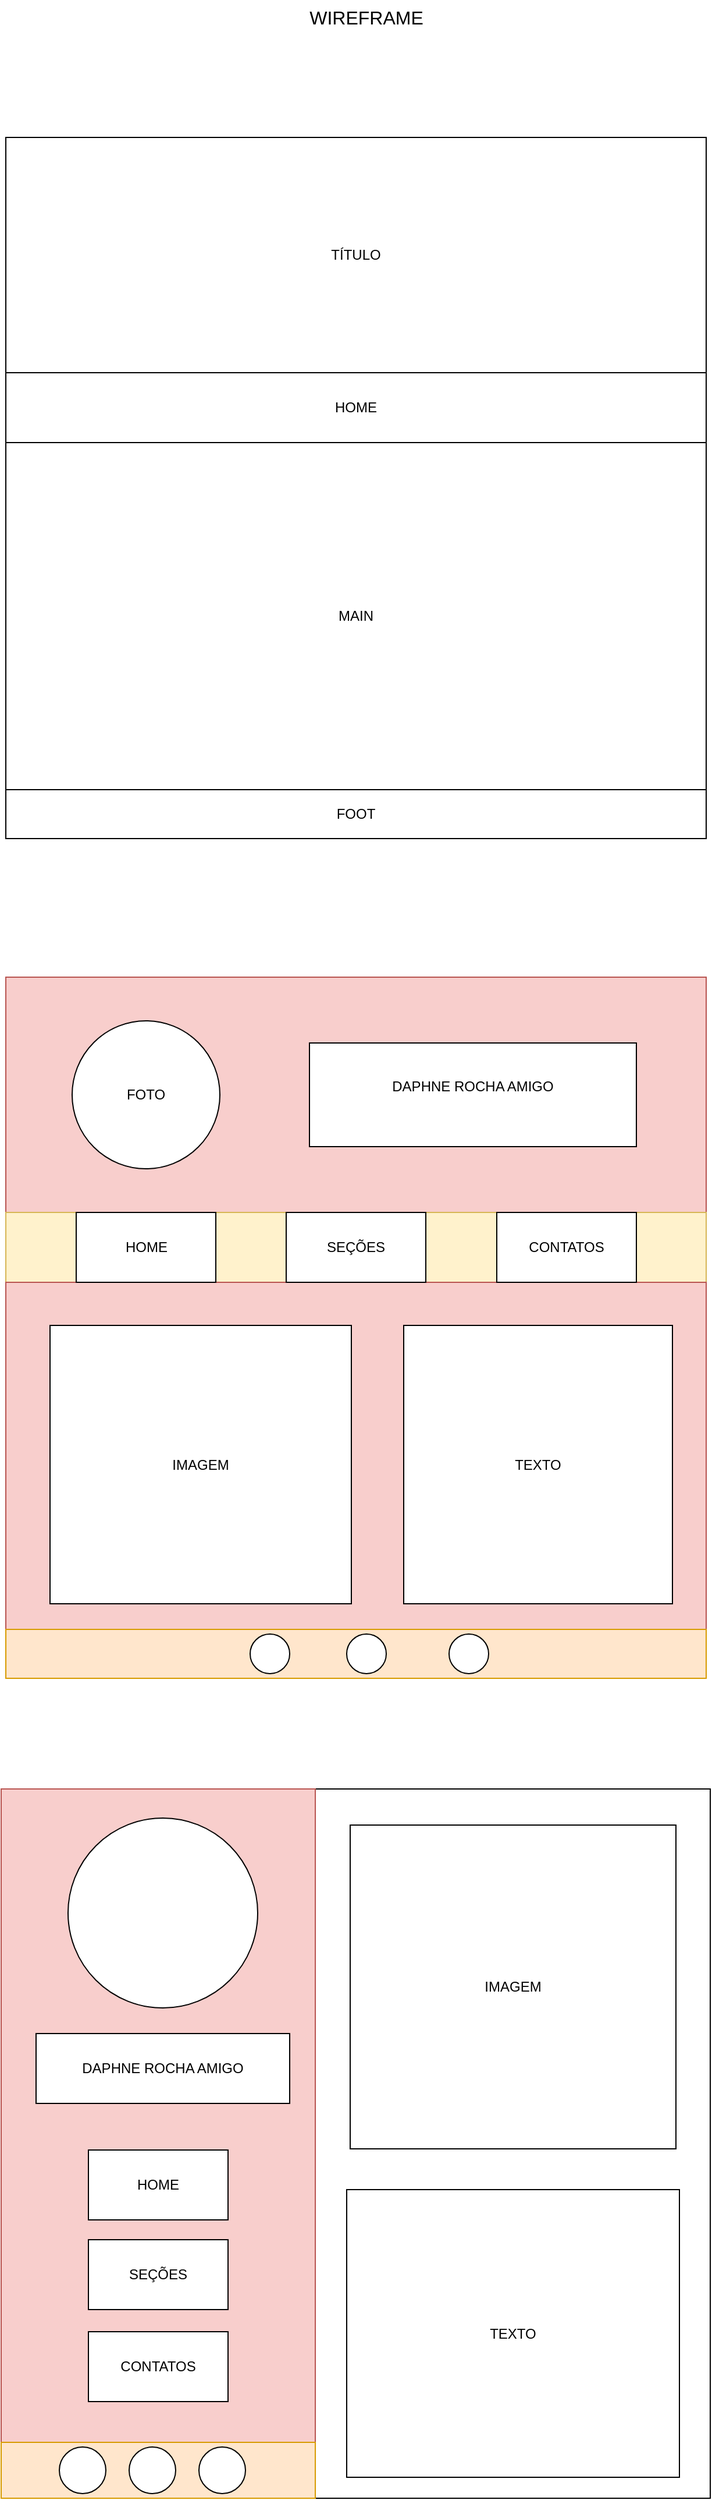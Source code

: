 <mxfile version="24.0.5" type="device">
  <diagram name="Página-1" id="JEaS9K3M2zUAlHg1lE_-">
    <mxGraphModel dx="1112" dy="1220" grid="0" gridSize="10" guides="1" tooltips="1" connect="1" arrows="1" fold="1" page="0" pageScale="1" pageWidth="827" pageHeight="1169" math="0" shadow="0">
      <root>
        <mxCell id="0" />
        <mxCell id="1" parent="0" />
        <mxCell id="Xy8fWTTqxwlZziDmZR1W-1" value="" style="whiteSpace=wrap;html=1;aspect=fixed;" vertex="1" parent="1">
          <mxGeometry x="-101" y="-212" width="602" height="602" as="geometry" />
        </mxCell>
        <mxCell id="Xy8fWTTqxwlZziDmZR1W-2" value="TÍTULO" style="rounded=0;whiteSpace=wrap;html=1;" vertex="1" parent="1">
          <mxGeometry x="-101" y="-212" width="602" height="202" as="geometry" />
        </mxCell>
        <mxCell id="Xy8fWTTqxwlZziDmZR1W-3" value="HOME" style="rounded=0;whiteSpace=wrap;html=1;" vertex="1" parent="1">
          <mxGeometry x="-101" y="-10" width="602" height="60" as="geometry" />
        </mxCell>
        <mxCell id="Xy8fWTTqxwlZziDmZR1W-4" value="MAIN" style="rounded=0;whiteSpace=wrap;html=1;" vertex="1" parent="1">
          <mxGeometry x="-101" y="50" width="602" height="298" as="geometry" />
        </mxCell>
        <mxCell id="Xy8fWTTqxwlZziDmZR1W-5" value="FOOT" style="rounded=0;whiteSpace=wrap;html=1;" vertex="1" parent="1">
          <mxGeometry x="-101" y="348" width="602" height="42" as="geometry" />
        </mxCell>
        <mxCell id="Xy8fWTTqxwlZziDmZR1W-6" value="" style="whiteSpace=wrap;html=1;aspect=fixed;" vertex="1" parent="1">
          <mxGeometry x="-101" y="509" width="602" height="602" as="geometry" />
        </mxCell>
        <mxCell id="Xy8fWTTqxwlZziDmZR1W-7" value="" style="rounded=0;whiteSpace=wrap;html=1;fillColor=#f8cecc;strokeColor=#b85450;" vertex="1" parent="1">
          <mxGeometry x="-101" y="509" width="602" height="202" as="geometry" />
        </mxCell>
        <mxCell id="Xy8fWTTqxwlZziDmZR1W-8" value="HOME" style="rounded=0;whiteSpace=wrap;html=1;fillColor=#fff2cc;strokeColor=#d6b656;" vertex="1" parent="1">
          <mxGeometry x="-101" y="711" width="602" height="60" as="geometry" />
        </mxCell>
        <mxCell id="Xy8fWTTqxwlZziDmZR1W-9" value="" style="rounded=0;whiteSpace=wrap;html=1;fillColor=#f8cecc;strokeColor=#b85450;" vertex="1" parent="1">
          <mxGeometry x="-101" y="771" width="602" height="298" as="geometry" />
        </mxCell>
        <mxCell id="Xy8fWTTqxwlZziDmZR1W-10" value="" style="rounded=0;whiteSpace=wrap;html=1;fillColor=#ffe6cc;strokeColor=#d79b00;" vertex="1" parent="1">
          <mxGeometry x="-101" y="1069" width="602" height="42" as="geometry" />
        </mxCell>
        <mxCell id="Xy8fWTTqxwlZziDmZR1W-11" value="FOTO" style="ellipse;whiteSpace=wrap;html=1;aspect=fixed;" vertex="1" parent="1">
          <mxGeometry x="-44" y="546.5" width="127" height="127" as="geometry" />
        </mxCell>
        <mxCell id="Xy8fWTTqxwlZziDmZR1W-12" value="&#xa;&lt;span style=&quot;color: rgb(0, 0, 0); font-family: Helvetica; font-size: 12px; font-style: normal; font-variant-ligatures: normal; font-variant-caps: normal; font-weight: 400; letter-spacing: normal; orphans: 2; text-align: center; text-indent: 0px; text-transform: none; widows: 2; word-spacing: 0px; -webkit-text-stroke-width: 0px; white-space: normal; background-color: rgb(255, 255, 255); text-decoration-thickness: initial; text-decoration-style: initial; text-decoration-color: initial; display: inline !important; float: none;&quot;&gt;DAPHNE ROCHA AMIGO&lt;/span&gt;&#xa;&#xa;" style="rounded=0;whiteSpace=wrap;html=1;" vertex="1" parent="1">
          <mxGeometry x="160" y="565.5" width="281" height="89" as="geometry" />
        </mxCell>
        <mxCell id="Xy8fWTTqxwlZziDmZR1W-13" value="HOME" style="rounded=0;whiteSpace=wrap;html=1;" vertex="1" parent="1">
          <mxGeometry x="-40.5" y="711" width="120" height="60" as="geometry" />
        </mxCell>
        <mxCell id="Xy8fWTTqxwlZziDmZR1W-14" value="SEÇÕES" style="rounded=0;whiteSpace=wrap;html=1;" vertex="1" parent="1">
          <mxGeometry x="140" y="711" width="120" height="60" as="geometry" />
        </mxCell>
        <mxCell id="Xy8fWTTqxwlZziDmZR1W-15" value="CONTATOS" style="rounded=0;whiteSpace=wrap;html=1;" vertex="1" parent="1">
          <mxGeometry x="321" y="711" width="120" height="60" as="geometry" />
        </mxCell>
        <mxCell id="Xy8fWTTqxwlZziDmZR1W-16" value="IMAGEM" style="rounded=0;whiteSpace=wrap;html=1;" vertex="1" parent="1">
          <mxGeometry x="-63" y="808" width="259" height="239" as="geometry" />
        </mxCell>
        <mxCell id="Xy8fWTTqxwlZziDmZR1W-17" value="TEXTO" style="rounded=0;whiteSpace=wrap;html=1;" vertex="1" parent="1">
          <mxGeometry x="241" y="808" width="231" height="239" as="geometry" />
        </mxCell>
        <mxCell id="Xy8fWTTqxwlZziDmZR1W-18" value="" style="ellipse;whiteSpace=wrap;html=1;aspect=fixed;" vertex="1" parent="1">
          <mxGeometry x="109" y="1073" width="34" height="34" as="geometry" />
        </mxCell>
        <mxCell id="Xy8fWTTqxwlZziDmZR1W-19" value="" style="ellipse;whiteSpace=wrap;html=1;aspect=fixed;" vertex="1" parent="1">
          <mxGeometry x="192" y="1073" width="34" height="34" as="geometry" />
        </mxCell>
        <mxCell id="Xy8fWTTqxwlZziDmZR1W-20" value="" style="ellipse;whiteSpace=wrap;html=1;aspect=fixed;" vertex="1" parent="1">
          <mxGeometry x="280" y="1073" width="34" height="34" as="geometry" />
        </mxCell>
        <mxCell id="Xy8fWTTqxwlZziDmZR1W-38" value="" style="whiteSpace=wrap;html=1;aspect=fixed;" vertex="1" parent="1">
          <mxGeometry x="-104.5" y="1206" width="609" height="609" as="geometry" />
        </mxCell>
        <mxCell id="Xy8fWTTqxwlZziDmZR1W-39" value="" style="rounded=0;whiteSpace=wrap;html=1;fillColor=#f8cecc;strokeColor=#b85450;" vertex="1" parent="1">
          <mxGeometry x="-105" y="1206" width="270" height="609" as="geometry" />
        </mxCell>
        <mxCell id="Xy8fWTTqxwlZziDmZR1W-40" value="" style="ellipse;whiteSpace=wrap;html=1;aspect=fixed;" vertex="1" parent="1">
          <mxGeometry x="-47.5" y="1231" width="163" height="163" as="geometry" />
        </mxCell>
        <mxCell id="Xy8fWTTqxwlZziDmZR1W-41" value="DAPHNE ROCHA AMIGO" style="rounded=0;whiteSpace=wrap;html=1;" vertex="1" parent="1">
          <mxGeometry x="-75" y="1416" width="218" height="60" as="geometry" />
        </mxCell>
        <mxCell id="Xy8fWTTqxwlZziDmZR1W-42" value="HOME" style="rounded=0;whiteSpace=wrap;html=1;" vertex="1" parent="1">
          <mxGeometry x="-30" y="1516" width="120" height="60" as="geometry" />
        </mxCell>
        <mxCell id="Xy8fWTTqxwlZziDmZR1W-43" value="SEÇÕES" style="rounded=0;whiteSpace=wrap;html=1;" vertex="1" parent="1">
          <mxGeometry x="-30" y="1593" width="120" height="60" as="geometry" />
        </mxCell>
        <mxCell id="Xy8fWTTqxwlZziDmZR1W-44" value="CONTATOS" style="rounded=0;whiteSpace=wrap;html=1;" vertex="1" parent="1">
          <mxGeometry x="-30" y="1672" width="120" height="60" as="geometry" />
        </mxCell>
        <mxCell id="Xy8fWTTqxwlZziDmZR1W-45" value="IMAGEM" style="rounded=0;whiteSpace=wrap;html=1;" vertex="1" parent="1">
          <mxGeometry x="195" y="1237" width="280" height="278" as="geometry" />
        </mxCell>
        <mxCell id="Xy8fWTTqxwlZziDmZR1W-47" value="TEXTO" style="rounded=0;whiteSpace=wrap;html=1;" vertex="1" parent="1">
          <mxGeometry x="192" y="1550" width="286" height="247" as="geometry" />
        </mxCell>
        <mxCell id="Xy8fWTTqxwlZziDmZR1W-49" value="" style="rounded=0;whiteSpace=wrap;html=1;fillColor=#ffe6cc;strokeColor=#d79b00;" vertex="1" parent="1">
          <mxGeometry x="-105" y="1767" width="270" height="48" as="geometry" />
        </mxCell>
        <mxCell id="Xy8fWTTqxwlZziDmZR1W-50" value="" style="ellipse;whiteSpace=wrap;html=1;aspect=fixed;" vertex="1" parent="1">
          <mxGeometry x="-55" y="1771" width="40" height="40" as="geometry" />
        </mxCell>
        <mxCell id="Xy8fWTTqxwlZziDmZR1W-51" value="" style="ellipse;whiteSpace=wrap;html=1;aspect=fixed;" vertex="1" parent="1">
          <mxGeometry x="5" y="1771" width="40" height="40" as="geometry" />
        </mxCell>
        <mxCell id="Xy8fWTTqxwlZziDmZR1W-52" value="" style="ellipse;whiteSpace=wrap;html=1;aspect=fixed;" vertex="1" parent="1">
          <mxGeometry x="65" y="1771" width="40" height="40" as="geometry" />
        </mxCell>
        <mxCell id="Xy8fWTTqxwlZziDmZR1W-53" value="WIREFRAME" style="text;strokeColor=none;fillColor=none;html=1;align=center;verticalAlign=middle;whiteSpace=wrap;rounded=0;fontSize=16;" vertex="1" parent="1">
          <mxGeometry x="179" y="-330" width="60" height="30" as="geometry" />
        </mxCell>
      </root>
    </mxGraphModel>
  </diagram>
</mxfile>
